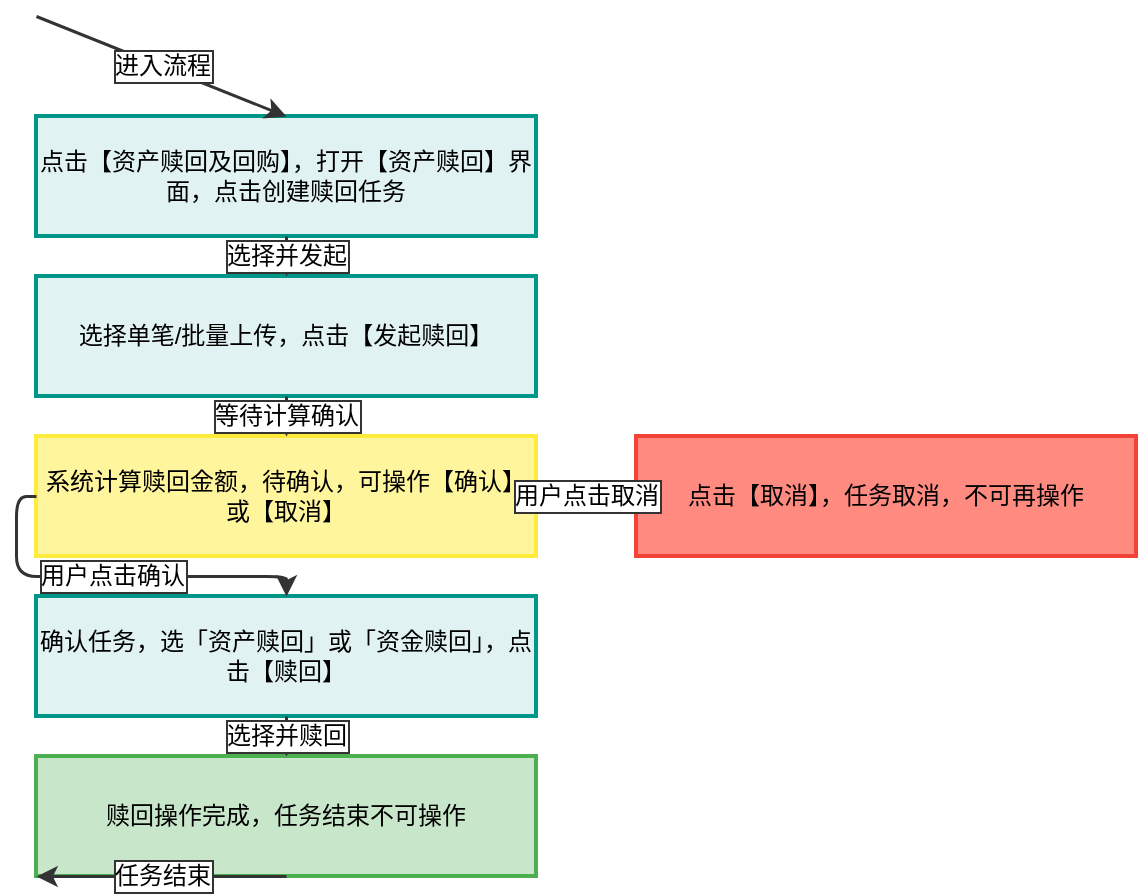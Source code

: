 <mxfile version="22.1.0" type="device">
  <diagram id="diagramId" name="资产赎回状态机流程图">
    <mxGraphModel dx="1000" dy="600" grid="1" gridSize="10" guides="1" tooltips="1" connect="1" arrows="1" fold="1" page="1" pageScale="1" pageWidth="850" pageHeight="1100" math="0" shadow="0">
      <root>
        <mxCell id="0"/>
        <mxCell id="1" parent="0"/>
        <!-- 开始节点 -->
        <mxCell id="start" value="" style="shape=circle;fillColor=#000000;size=12" vertex="1" parent="1">
          <mxGeometry x="150" y="50" as="geometry"/>
        </mxCell>
        <!-- 创建赎回任务状态 -->
        <mxCell id="create_redemption_task" value="点击【资产赎回及回购】，打开【资产赎回】界面，点击创建赎回任务" style="shape=rounded;fillColor=#e0f2f1;strokeColor=#009688;strokeWidth=2;whiteSpace=wrap;html=1;fontSize=12" vertex="1" parent="1">
          <mxGeometry x="150" y="100" width="250" height="60" as="geometry"/>
        </mxCell>
        <!-- 选择上传方式状态 -->
        <mxCell id="select_upload_method" value="选择单笔/批量上传，点击【发起赎回】" style="shape=rounded;fillColor=#e0f2f1;strokeColor=#009688;strokeWidth=2;whiteSpace=wrap;html=1;fontSize=12" vertex="1" parent="1">
          <mxGeometry x="150" y="180" width="250" height="60" as="geometry"/>
        </mxCell>
        <!-- 待确认状态 -->
        <mxCell id="await_confirmation" value="系统计算赎回金额，待确认，可操作【确认】或【取消】" style="shape=diamond;fillColor=#fff59d;strokeColor=#ffeb3b;strokeWidth=2;whiteSpace=wrap;html=1;fontSize=12" vertex="1" parent="1">
          <mxGeometry x="150" y="260" width="250" height="60" as="geometry"/>
        </mxCell>
        <!-- 已取消状态 -->
        <mxCell id="cancelled_state" value="点击【取消】，任务取消，不可再操作" style="shape=rounded;fillColor=#ff8a80;strokeColor=#f44336;strokeWidth=2;whiteSpace=wrap;html=1;fontSize=12" vertex="1" parent="1">
          <mxGeometry x="450" y="260" width="250" height="60" as="geometry"/>
        </mxCell>
        <!-- 选择赎回方式状态 -->
        <mxCell id="select_redemption_type" value="确认任务，选「资产赎回」或「资金赎回」，点击【赎回】" style="shape=rounded;fillColor=#e0f2f1;strokeColor=#009688;strokeWidth=2;whiteSpace=wrap;html=1;fontSize=12" vertex="1" parent="1">
          <mxGeometry x="150" y="340" width="250" height="60" as="geometry"/>
        </mxCell>
        <!-- 赎回成功状态 -->
        <mxCell id="redemption_success" value="赎回操作完成，任务结束不可操作" style="shape=rounded;fillColor=#c8e6c9;strokeColor=#4caf50;strokeWidth=2;whiteSpace=wrap;html=1;fontSize=12" vertex="1" parent="1">
          <mxGeometry x="150" y="420" width="250" height="60" as="geometry"/>
        </mxCell>
        <!-- 结束节点 -->
        <mxCell id="end" value="" style="shape=doublecircle;fillColor=#000000;size=12" vertex="1" parent="1">
          <mxGeometry x="150" y="480" as="geometry"/>
        </mxCell>
        <!-- 连接线及事件标注 -->
        <mxCell id="link1" value="进入流程" style="edgeStyle=orthogonalEdgeStyle;rounded=1;exitX=0.5;exitY=1;entryX=0.5;entryY=0;strokeColor=#333333;strokeWidth=1.5;html=1;labelBackgroundColor=#ffffff;labelBorderColor=#333333;labelBorder=1;labelVerticalAlign=middle;labelAlign=center;fontSize=12" edge="1" parent="1" source="start" target="create_redemption_task">
          <mxGeometry relative="1" as="geometry"/>
        </mxCell>
        <mxCell id="link2" value="选择并发起" style="edgeStyle=orthogonalEdgeStyle;rounded=1;exitX=0.5;exitY=1;entryX=0.5;entryY=0;strokeColor=#333333;strokeWidth=1.5;html=1;labelBackgroundColor=#ffffff;labelBorderColor=#333333;labelBorder=1;labelVerticalAlign=middle;labelAlign=center;fontSize=12" edge="1" parent="1" source="create_redemption_task" target="select_upload_method">
          <mxGeometry relative="1" as="geometry"/>
        </mxCell>
        <mxCell id="link3" value="等待计算确认" style="edgeStyle=orthogonalEdgeStyle;rounded=1;exitX=0.5;exitY=1;entryX=0.5;entryY=0;strokeColor=#333333;strokeWidth=1.5;html=1;labelBackgroundColor=#ffffff;labelBorderColor=#333333;labelBorder=1;labelVerticalAlign=middle;labelAlign=center;fontSize=12" edge="1" parent="1" source="select_upload_method" target="await_confirmation">
          <mxGeometry relative="1" as="geometry"/>
        </mxCell>
        <mxCell id="link4" value="用户点击取消" style="edgeStyle=orthogonalEdgeStyle;rounded=1;exitX=1;exitY=0.5;entryX=0;entryY=0.5;strokeColor=#333333;strokeWidth=1.5;html=1;labelBackgroundColor=#ffffff;labelBorderColor=#333333;labelBorder=1;labelVerticalAlign=middle;labelAlign=center;fontSize=12" edge="1" parent="1" source="await_confirmation" target="cancelled_state">
          <mxGeometry relative="1" as="geometry"/>
        </mxCell>
        <mxCell id="link5" value="用户点击确认" style="edgeStyle=orthogonalEdgeStyle;rounded=1;exitX=0;exitY=0.5;entryX=0.5;entryY=0;strokeColor=#333333;strokeWidth=1.5;html=1;labelBackgroundColor=#ffffff;labelBorderColor=#333333;labelBorder=1;labelVerticalAlign=middle;labelAlign=center;fontSize=12" edge="1" parent="1" source="await_confirmation" target="select_redemption_type">
          <mxGeometry relative="1" as="geometry"/>
        </mxCell>
        <mxCell id="link6" value="选择并赎回" style="edgeStyle=orthogonalEdgeStyle;rounded=1;exitX=0.5;exitY=1;entryX=0.5;entryY=0;strokeColor=#333333;strokeWidth=1.5;html=1;labelBackgroundColor=#ffffff;labelBorderColor=#333333;labelBorder=1;labelVerticalAlign=middle;labelAlign=center;fontSize=12" edge="1" parent="1" source="select_redemption_type" target="redemption_success">
          <mxGeometry relative="1" as="geometry"/>
        </mxCell>
        <mxCell id="link7" value="任务结束" style="edgeStyle=orthogonalEdgeStyle;rounded=1;exitX=0.5;exitY=1;entryX=0.5;entryY=0;strokeColor=#333333;strokeWidth=1.5;html=1;labelBackgroundColor=#ffffff;labelBorderColor=#333333;labelBorder=1;labelVerticalAlign=middle;labelAlign=center;fontSize=12" edge="1" parent="1" source="redemption_success" target="end">
          <mxGeometry relative="1" as="geometry"/>
        </mxCell>
      </root>
    </mxGraphModel>
  </diagram>
</mxfile>
